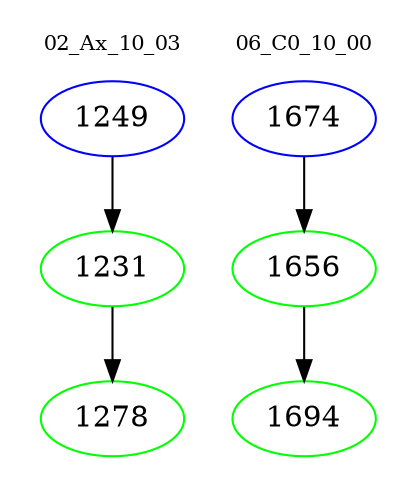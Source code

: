 digraph{
subgraph cluster_0 {
color = white
label = "02_Ax_10_03";
fontsize=10;
T0_1249 [label="1249", color="blue"]
T0_1249 -> T0_1231 [color="black"]
T0_1231 [label="1231", color="green"]
T0_1231 -> T0_1278 [color="black"]
T0_1278 [label="1278", color="green"]
}
subgraph cluster_1 {
color = white
label = "06_C0_10_00";
fontsize=10;
T1_1674 [label="1674", color="blue"]
T1_1674 -> T1_1656 [color="black"]
T1_1656 [label="1656", color="green"]
T1_1656 -> T1_1694 [color="black"]
T1_1694 [label="1694", color="green"]
}
}
